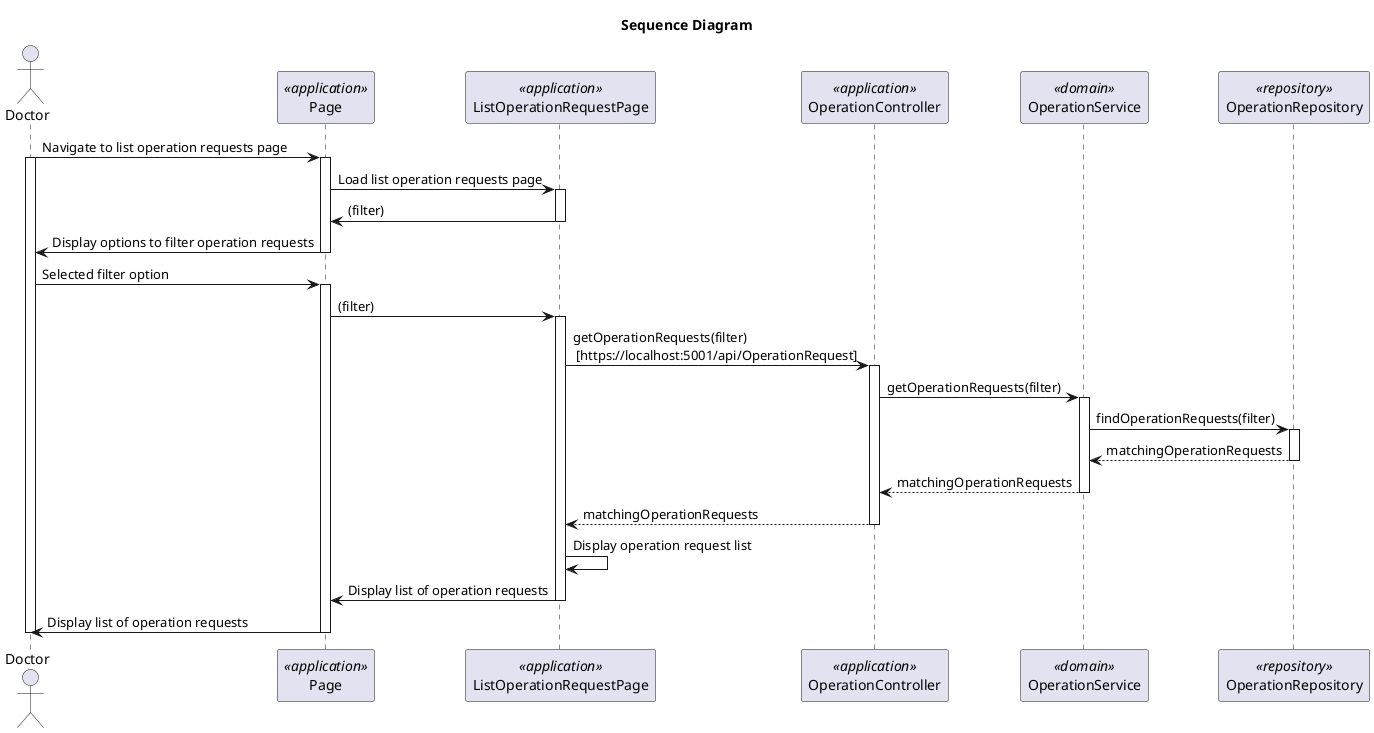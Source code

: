 @startuml US 6.2.17 - List Operation Requests

title Sequence Diagram

actor "Doctor" as user
participant "Page" as fe <<application>>
participant "ListOperationRequestPage" as listPage <<application>>
participant "OperationController" as con <<application>>
participant "OperationService" as service <<domain>>
participant "OperationRepository" as repo <<repository>>

user -> fe: Navigate to list operation requests page
activate user
activate fe

fe -> listPage: Load list operation requests page
activate listPage
listPage -> fe: (filter)
deactivate listPage

fe -> user : Display options to filter operation requests
deactivate fe

user -> fe: Selected filter option
activate fe
fe -> listPage: (filter)
activate listPage
listPage -> con: getOperationRequests(filter) \n [https://localhost:5001/api/OperationRequest]
activate con

con -> service: getOperationRequests(filter)
activate service

service -> repo: findOperationRequests(filter)
activate repo
repo --> service: matchingOperationRequests
deactivate repo

service --> con: matchingOperationRequests
deactivate service

con --> listPage: matchingOperationRequests
deactivate con

listPage -> listPage: Display operation request list



listPage -> fe: Display list of operation requests
deactivate listPage

fe -> user: Display list of operation requests
deactivate fe

deactivate user

@enduml